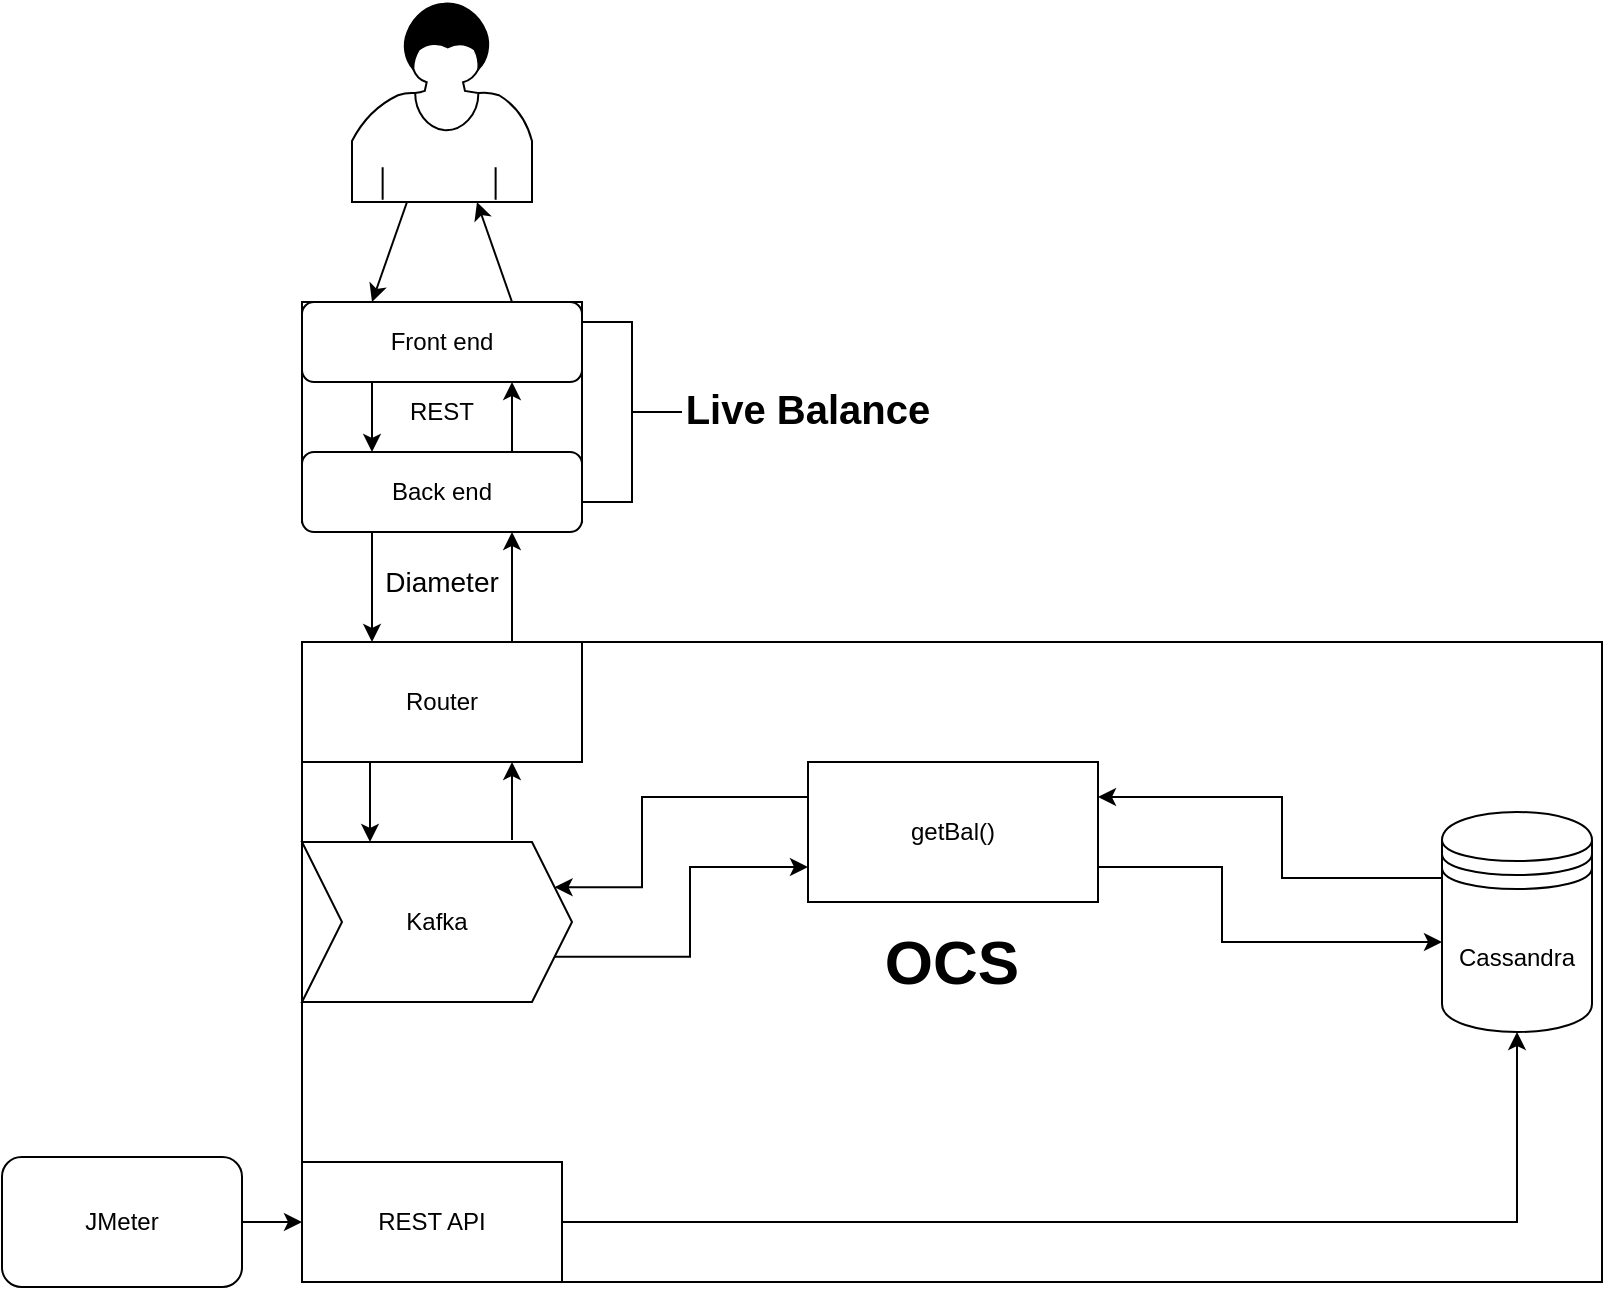 <mxfile version="10.6.1" type="github"><diagram id="u7iJMjVPcGJ4BrCJ6dj1" name="Page-1"><mxGraphModel dx="988" dy="532" grid="1" gridSize="10" guides="1" tooltips="1" connect="1" arrows="0" fold="1" page="1" pageScale="1" pageWidth="1169" pageHeight="827" math="0" shadow="0"><root><mxCell id="0"/><mxCell id="1" parent="0"/><mxCell id="PprCEjbmCD4lnT4zLNIr-19" value="" style="rounded=0;whiteSpace=wrap;html=1;" vertex="1" parent="1"><mxGeometry x="170" y="210" width="140" height="110" as="geometry"/></mxCell><mxCell id="Fj84QwURegroVKY_96ke-25" value="&lt;div style=&quot;text-align: center&quot;&gt;&lt;span style=&quot;font-size: 31px&quot;&gt;&lt;b&gt;OCS&lt;/b&gt;&lt;/span&gt;&lt;/div&gt;" style="rounded=0;whiteSpace=wrap;html=1;" parent="1" vertex="1"><mxGeometry x="170" y="380" width="650" height="320" as="geometry"/></mxCell><mxCell id="Fj84QwURegroVKY_96ke-4" value="" style="shape=mxgraph.bpmn.user_task;html=1;outlineConnect=0;" parent="1" vertex="1"><mxGeometry x="195" y="60" width="90" height="100" as="geometry"/></mxCell><mxCell id="_dnpAlR12HIHX171QPaP-1" style="edgeStyle=orthogonalEdgeStyle;rounded=0;orthogonalLoop=1;jettySize=auto;html=1;exitX=0.25;exitY=1;exitDx=0;exitDy=0;entryX=0.25;entryY=0;entryDx=0;entryDy=0;" parent="1" source="Fj84QwURegroVKY_96ke-5" target="Fj84QwURegroVKY_96ke-8" edge="1"><mxGeometry relative="1" as="geometry"/></mxCell><mxCell id="Fj84QwURegroVKY_96ke-5" value="Front end&lt;br&gt;" style="shape=ext;rounded=1;html=1;whiteSpace=wrap;" parent="1" vertex="1"><mxGeometry x="170" y="210" width="140" height="40" as="geometry"/></mxCell><mxCell id="_dnpAlR12HIHX171QPaP-2" style="edgeStyle=orthogonalEdgeStyle;rounded=0;orthogonalLoop=1;jettySize=auto;html=1;exitX=0.75;exitY=0;exitDx=0;exitDy=0;entryX=0.75;entryY=1;entryDx=0;entryDy=0;" parent="1" source="Fj84QwURegroVKY_96ke-8" target="Fj84QwURegroVKY_96ke-5" edge="1"><mxGeometry relative="1" as="geometry"/></mxCell><mxCell id="PprCEjbmCD4lnT4zLNIr-10" style="edgeStyle=none;rounded=0;orthogonalLoop=1;jettySize=auto;html=1;exitX=0.25;exitY=1;exitDx=0;exitDy=0;entryX=0.25;entryY=0;entryDx=0;entryDy=0;" edge="1" parent="1" source="Fj84QwURegroVKY_96ke-8" target="Fj84QwURegroVKY_96ke-45"><mxGeometry relative="1" as="geometry"/></mxCell><mxCell id="Fj84QwURegroVKY_96ke-8" value="Back end" style="shape=ext;rounded=1;html=1;whiteSpace=wrap;" parent="1" vertex="1"><mxGeometry x="170" y="285" width="140" height="40" as="geometry"/></mxCell><mxCell id="Fj84QwURegroVKY_96ke-22" value="&lt;font style=&quot;font-size: 14px&quot;&gt;Diameter&lt;/font&gt;" style="text;html=1;strokeColor=none;fillColor=none;align=center;verticalAlign=middle;whiteSpace=wrap;rounded=0;" parent="1" vertex="1"><mxGeometry x="180" y="330" width="120" height="40" as="geometry"/></mxCell><mxCell id="_dnpAlR12HIHX171QPaP-5" style="edgeStyle=orthogonalEdgeStyle;rounded=0;orthogonalLoop=1;jettySize=auto;html=1;exitX=1;exitY=0.5;exitDx=0;exitDy=0;entryX=0;entryY=0.5;entryDx=0;entryDy=0;" parent="1" source="Fj84QwURegroVKY_96ke-28" target="Fj84QwURegroVKY_96ke-44" edge="1"><mxGeometry relative="1" as="geometry"/></mxCell><mxCell id="Fj84QwURegroVKY_96ke-28" value="JMeter" style="shape=ext;rounded=1;html=1;whiteSpace=wrap;" parent="1" vertex="1"><mxGeometry x="20" y="637.5" width="120" height="65" as="geometry"/></mxCell><mxCell id="PprCEjbmCD4lnT4zLNIr-15" style="edgeStyle=orthogonalEdgeStyle;rounded=0;orthogonalLoop=1;jettySize=auto;html=1;exitX=0;exitY=0.3;exitDx=0;exitDy=0;entryX=1;entryY=0.25;entryDx=0;entryDy=0;" edge="1" parent="1" source="Fj84QwURegroVKY_96ke-31" target="Fj84QwURegroVKY_96ke-56"><mxGeometry relative="1" as="geometry"><Array as="points"><mxPoint x="660" y="498"/><mxPoint x="660" y="457"/></Array></mxGeometry></mxCell><mxCell id="Fj84QwURegroVKY_96ke-31" value="Cassandra" style="shape=datastore;whiteSpace=wrap;html=1;" parent="1" vertex="1"><mxGeometry x="740" y="465" width="75" height="110" as="geometry"/></mxCell><mxCell id="Fj84QwURegroVKY_96ke-40" value="REST" style="text;html=1;strokeColor=none;fillColor=none;align=center;verticalAlign=middle;whiteSpace=wrap;rounded=0;" parent="1" vertex="1"><mxGeometry x="210" y="250" width="60" height="30" as="geometry"/></mxCell><mxCell id="Fj84QwURegroVKY_96ke-42" value="" style="endArrow=classic;html=1;entryX=0.25;entryY=0;entryDx=0;entryDy=0;" parent="1" source="Fj84QwURegroVKY_96ke-4" target="Fj84QwURegroVKY_96ke-5" edge="1"><mxGeometry width="50" height="50" relative="1" as="geometry"><mxPoint x="90" y="260" as="sourcePoint"/><mxPoint x="197.286" y="200.429" as="targetPoint"/></mxGeometry></mxCell><mxCell id="Fj84QwURegroVKY_96ke-43" value="" style="endArrow=classic;html=1;exitX=0.75;exitY=0;exitDx=0;exitDy=0;" parent="1" source="Fj84QwURegroVKY_96ke-5" target="Fj84QwURegroVKY_96ke-4" edge="1"><mxGeometry width="50" height="50" relative="1" as="geometry"><mxPoint x="263" y="200.429" as="sourcePoint"/><mxPoint x="160" y="150" as="targetPoint"/></mxGeometry></mxCell><mxCell id="PprCEjbmCD4lnT4zLNIr-7" style="edgeStyle=orthogonalEdgeStyle;rounded=0;orthogonalLoop=1;jettySize=auto;html=1;exitX=1;exitY=0.5;exitDx=0;exitDy=0;entryX=0.5;entryY=1;entryDx=0;entryDy=0;" edge="1" parent="1" source="Fj84QwURegroVKY_96ke-44" target="Fj84QwURegroVKY_96ke-31"><mxGeometry relative="1" as="geometry"/></mxCell><mxCell id="Fj84QwURegroVKY_96ke-44" value="REST API&lt;br&gt;" style="rounded=0;whiteSpace=wrap;html=1;" parent="1" vertex="1"><mxGeometry x="170" y="640" width="130" height="60" as="geometry"/></mxCell><mxCell id="PprCEjbmCD4lnT4zLNIr-9" style="edgeStyle=none;rounded=0;orthogonalLoop=1;jettySize=auto;html=1;exitX=0.75;exitY=0;exitDx=0;exitDy=0;entryX=0.75;entryY=1;entryDx=0;entryDy=0;" edge="1" parent="1" source="Fj84QwURegroVKY_96ke-45" target="Fj84QwURegroVKY_96ke-8"><mxGeometry relative="1" as="geometry"/></mxCell><mxCell id="PprCEjbmCD4lnT4zLNIr-17" style="rounded=0;orthogonalLoop=1;jettySize=auto;html=1;entryX=0.25;entryY=0;entryDx=0;entryDy=0;" edge="1" parent="1" target="7XBdcav2Pfju38QC3JR--2"><mxGeometry relative="1" as="geometry"><mxPoint x="204" y="440" as="sourcePoint"/><mxPoint x="205" y="490" as="targetPoint"/><Array as="points"><mxPoint x="204" y="480"/></Array></mxGeometry></mxCell><mxCell id="Fj84QwURegroVKY_96ke-45" value="Router" style="rounded=0;whiteSpace=wrap;html=1;" parent="1" vertex="1"><mxGeometry x="170" y="380" width="140" height="60" as="geometry"/></mxCell><mxCell id="PprCEjbmCD4lnT4zLNIr-14" style="edgeStyle=orthogonalEdgeStyle;rounded=0;orthogonalLoop=1;jettySize=auto;html=1;exitX=0;exitY=0.25;exitDx=0;exitDy=0;entryX=1;entryY=0.25;entryDx=0;entryDy=0;" edge="1" parent="1" source="Fj84QwURegroVKY_96ke-56" target="7XBdcav2Pfju38QC3JR--2"><mxGeometry relative="1" as="geometry"><Array as="points"><mxPoint x="340" y="457"/><mxPoint x="340" y="502"/></Array></mxGeometry></mxCell><mxCell id="PprCEjbmCD4lnT4zLNIr-16" style="edgeStyle=orthogonalEdgeStyle;rounded=0;orthogonalLoop=1;jettySize=auto;html=1;exitX=1;exitY=0.75;exitDx=0;exitDy=0;" edge="1" parent="1" source="Fj84QwURegroVKY_96ke-56"><mxGeometry relative="1" as="geometry"><mxPoint x="740" y="530" as="targetPoint"/><Array as="points"><mxPoint x="630" y="492"/><mxPoint x="630" y="530"/></Array></mxGeometry></mxCell><mxCell id="Fj84QwURegroVKY_96ke-56" value="getBal()" style="rounded=0;whiteSpace=wrap;html=1;" parent="1" vertex="1"><mxGeometry x="423" y="440" width="145" height="70" as="geometry"/></mxCell><mxCell id="PprCEjbmCD4lnT4zLNIr-11" style="edgeStyle=none;rounded=0;orthogonalLoop=1;jettySize=auto;html=1;entryX=0.75;entryY=1;entryDx=0;entryDy=0;" edge="1" parent="1" target="Fj84QwURegroVKY_96ke-45"><mxGeometry relative="1" as="geometry"><mxPoint x="275" y="479" as="sourcePoint"/></mxGeometry></mxCell><mxCell id="PprCEjbmCD4lnT4zLNIr-13" style="edgeStyle=orthogonalEdgeStyle;rounded=0;orthogonalLoop=1;jettySize=auto;html=1;exitX=1;exitY=0.75;exitDx=0;exitDy=0;entryX=0;entryY=0.75;entryDx=0;entryDy=0;" edge="1" parent="1" source="7XBdcav2Pfju38QC3JR--2" target="Fj84QwURegroVKY_96ke-56"><mxGeometry relative="1" as="geometry"/></mxCell><mxCell id="7XBdcav2Pfju38QC3JR--2" value="Kafka" style="shape=step;perimeter=stepPerimeter;whiteSpace=wrap;html=1;fixedSize=1;" parent="1" vertex="1"><mxGeometry x="170" y="480" width="135" height="80" as="geometry"/></mxCell><mxCell id="PprCEjbmCD4lnT4zLNIr-20" value="&lt;b&gt;&lt;font style=&quot;font-size: 20px&quot;&gt;Live Balance&lt;/font&gt;&lt;/b&gt;" style="text;html=1;strokeColor=none;fillColor=none;align=center;verticalAlign=middle;whiteSpace=wrap;rounded=0;" vertex="1" parent="1"><mxGeometry x="358" y="245" width="130" height="35" as="geometry"/></mxCell><mxCell id="PprCEjbmCD4lnT4zLNIr-21" value="" style="html=1;shape=mxgraph.flowchart.annotation_2;align=left;direction=west;" vertex="1" parent="1"><mxGeometry x="310" y="220" width="50" height="90" as="geometry"/></mxCell></root></mxGraphModel></diagram></mxfile>